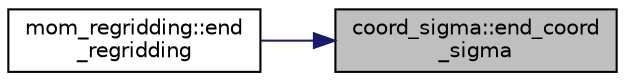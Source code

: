 digraph "coord_sigma::end_coord_sigma"
{
 // INTERACTIVE_SVG=YES
 // LATEX_PDF_SIZE
  edge [fontname="Helvetica",fontsize="10",labelfontname="Helvetica",labelfontsize="10"];
  node [fontname="Helvetica",fontsize="10",shape=record];
  rankdir="RL";
  Node1 [label="coord_sigma::end_coord\l_sigma",height=0.2,width=0.4,color="black", fillcolor="grey75", style="filled", fontcolor="black",tooltip="This subroutine deallocates memory in the control structure for the coord_sigma module."];
  Node1 -> Node2 [dir="back",color="midnightblue",fontsize="10",style="solid",fontname="Helvetica"];
  Node2 [label="mom_regridding::end\l_regridding",height=0.2,width=0.4,color="black", fillcolor="white", style="filled",URL="$namespacemom__regridding.html#a9f55ab3a80ab1202b7664e9c65ebf08b",tooltip="Deallocation of regridding memory."];
}

